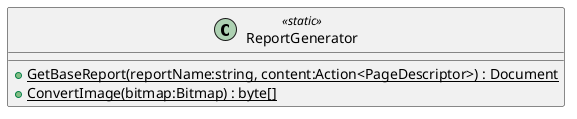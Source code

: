 @startuml
class ReportGenerator <<static>> {
    + {static} GetBaseReport(reportName:string, content:Action<PageDescriptor>) : Document
    + {static} ConvertImage(bitmap:Bitmap) : byte[]
}
@enduml
